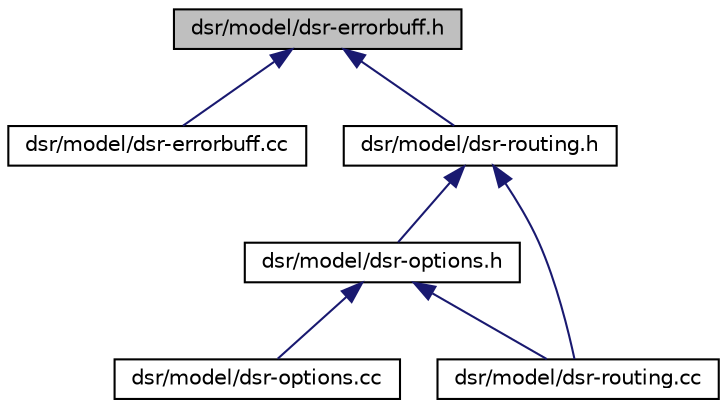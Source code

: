 digraph "dsr/model/dsr-errorbuff.h"
{
  edge [fontname="Helvetica",fontsize="10",labelfontname="Helvetica",labelfontsize="10"];
  node [fontname="Helvetica",fontsize="10",shape=record];
  Node1 [label="dsr/model/dsr-errorbuff.h",height=0.2,width=0.4,color="black", fillcolor="grey75", style="filled", fontcolor="black"];
  Node1 -> Node2 [dir="back",color="midnightblue",fontsize="10",style="solid"];
  Node2 [label="dsr/model/dsr-errorbuff.cc",height=0.2,width=0.4,color="black", fillcolor="white", style="filled",URL="$d3/d47/dsr-errorbuff_8cc.html"];
  Node1 -> Node3 [dir="back",color="midnightblue",fontsize="10",style="solid"];
  Node3 [label="dsr/model/dsr-routing.h",height=0.2,width=0.4,color="black", fillcolor="white", style="filled",URL="$db/d08/dsr-routing_8h.html"];
  Node3 -> Node4 [dir="back",color="midnightblue",fontsize="10",style="solid"];
  Node4 [label="dsr/model/dsr-options.h",height=0.2,width=0.4,color="black", fillcolor="white", style="filled",URL="$d6/de0/dsr-options_8h.html"];
  Node4 -> Node5 [dir="back",color="midnightblue",fontsize="10",style="solid"];
  Node5 [label="dsr/model/dsr-options.cc",height=0.2,width=0.4,color="black", fillcolor="white", style="filled",URL="$dd/d52/dsr-options_8cc.html"];
  Node4 -> Node6 [dir="back",color="midnightblue",fontsize="10",style="solid"];
  Node6 [label="dsr/model/dsr-routing.cc",height=0.2,width=0.4,color="black", fillcolor="white", style="filled",URL="$d5/d3f/dsr-routing_8cc.html"];
  Node3 -> Node6 [dir="back",color="midnightblue",fontsize="10",style="solid"];
}
